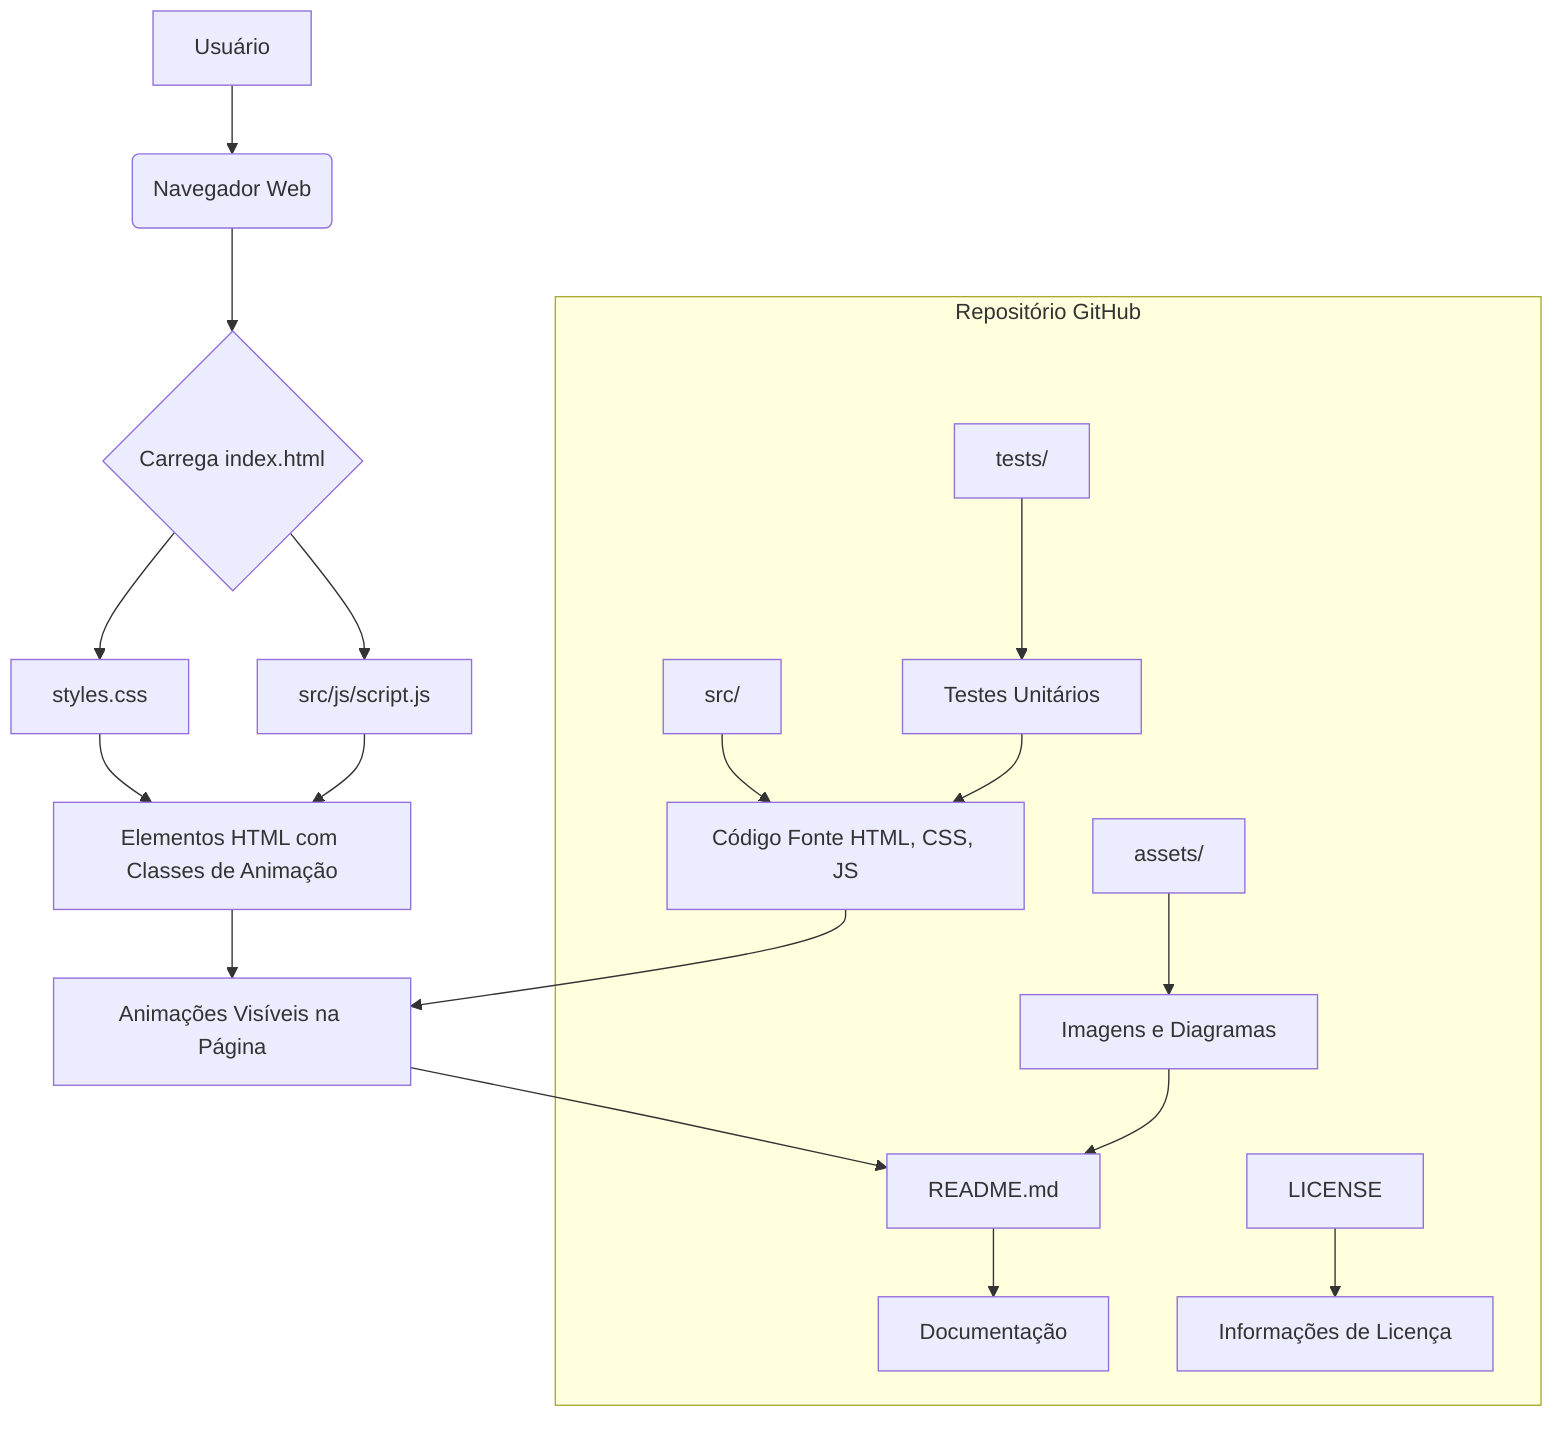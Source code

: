 graph TD
    A[Usuário] --> B(Navegador Web)
    B --> C{Carrega index.html}
    C --> D[styles.css]
    C --> E[src/js/script.js]
    D --> F[Elementos HTML com Classes de Animação]
    E --> F
    F --> G[Animações Visíveis na Página]
    subgraph Repositório GitHub
        H[README.md] --> I[Documentação]
        J[src/] --> K[Código Fonte HTML, CSS, JS]
        L[assets/] --> M[Imagens e Diagramas]
        N[tests/] --> O[Testes Unitários]
        P[LICENSE] --> Q[Informações de Licença]
    end
    G --> H
    K --> G
    M --> H
    O --> K